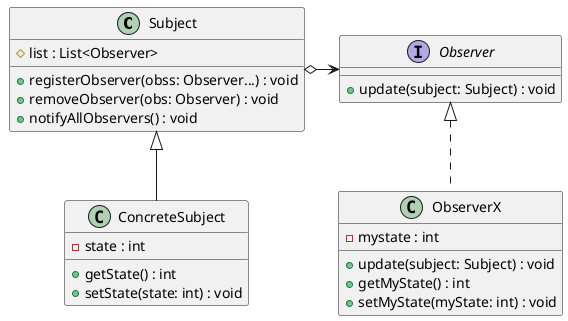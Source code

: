 @startuml

class Subject {
    #list : List<Observer>
    +registerObserver(obss: Observer...) : void
    +removeObserver(obs: Observer) : void
    +notifyAllObservers() : void
}

class ConcreteSubject extends Subject {
    -state : int
    +getState() : int
    +setState(state: int) : void
}

interface Observer {
    +update(subject: Subject) : void
}

class ObserverX implements Observer {
    -mystate : int
    +update(subject: Subject) : void
    +getMyState() : int
    +setMyState(myState: int) : void
}

Subject o-> Observer

@enduml